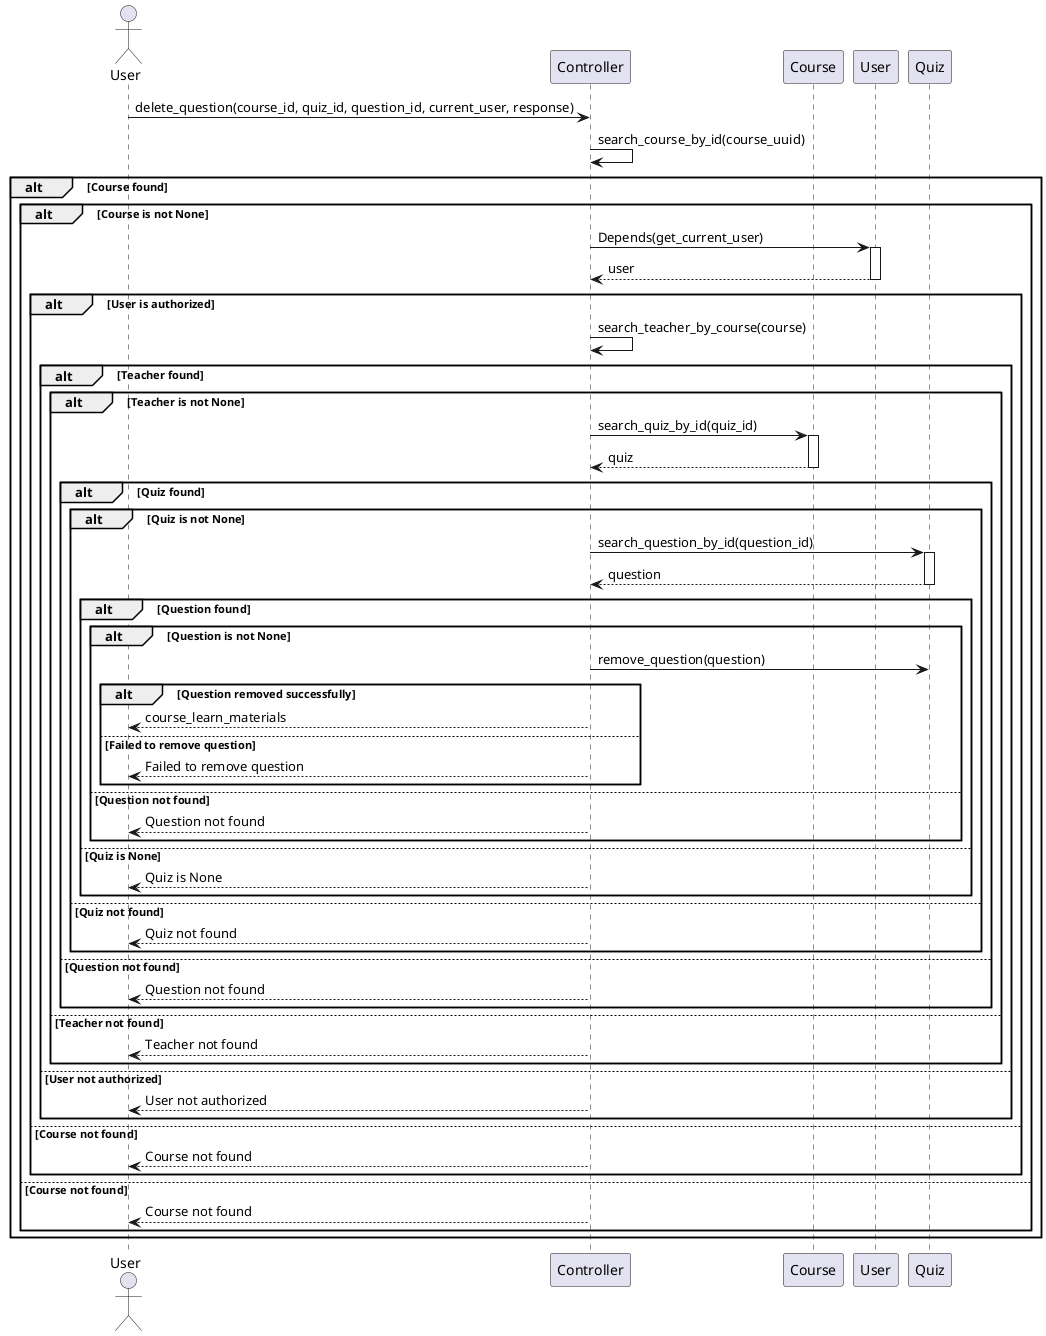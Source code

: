 @startuml

actor User
participant Controller
participant Course
participant "User" as UserClass

User -> Controller: delete_question(course_id, quiz_id, question_id, current_user, response)

Controller -> Controller: search_course_by_id(course_uuid)

alt Course found
    alt Course is not None
        Controller -> UserClass: Depends(get_current_user)
        activate UserClass
        UserClass --> Controller: user
        deactivate UserClass
        
        alt User is authorized
            Controller -> Controller: search_teacher_by_course(course)
            
            alt Teacher found
                alt Teacher is not None
                    Controller -> Course: search_quiz_by_id(quiz_id)
                    activate Course
                    Course --> Controller: quiz
                    deactivate Course
                    alt Quiz found
                        alt Quiz is not None
                            Controller -> Quiz: search_question_by_id(question_id)
                            activate Quiz
                            Quiz --> Controller: question
                            deactivate Quiz
                            alt Question found
                                alt Question is not None
                                    Controller -> Quiz: remove_question(question)
                                    alt Question removed successfully
                                        Controller --> User: course_learn_materials
                                    else Failed to remove question
                                        Controller --> User: Failed to remove question
                                    end
                                else Question not found
                                    Controller --> User: Question not found
                                end
                            else Quiz is None
                                Controller --> User: Quiz is None
                            end
                        else Quiz not found
                            Controller --> User: Quiz not found
                        end
                    else Question not found
                        Controller --> User: Question not found
                    end
                else Teacher not found
                    Controller --> User: Teacher not found
                end
            else User not authorized
                Controller --> User: User not authorized
            end
        else Course not found
            Controller --> User: Course not found
        end
    else Course not found
        Controller --> User: Course not found
    end
end

@enduml
